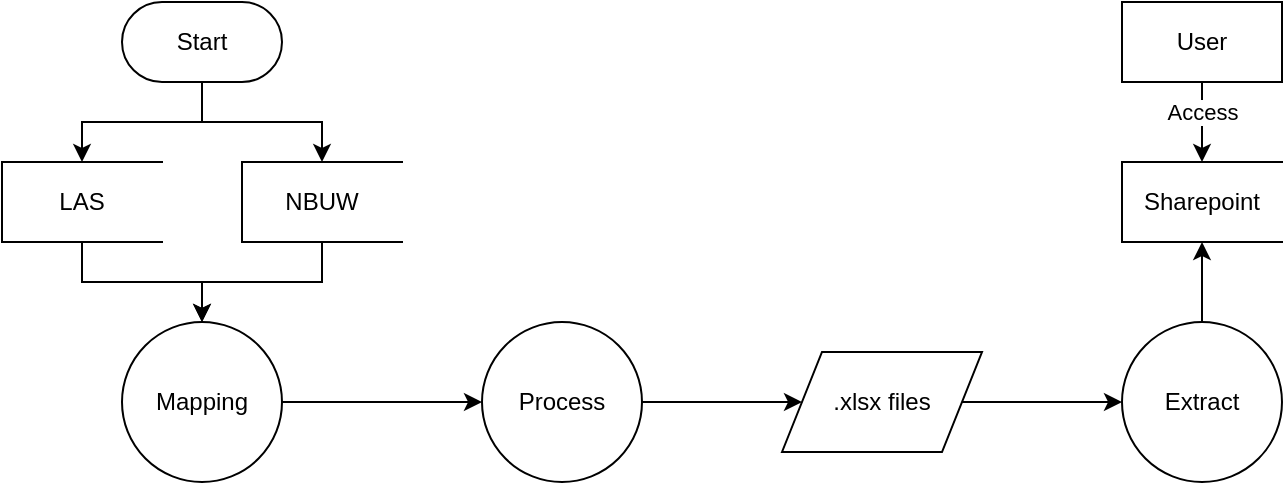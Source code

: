 <mxfile version="24.7.7">
  <diagram name="Page-1" id="_zPgI1Q9azc6xomA_cLy">
    <mxGraphModel dx="1257" dy="718" grid="1" gridSize="10" guides="1" tooltips="1" connect="1" arrows="1" fold="1" page="1" pageScale="1" pageWidth="1100" pageHeight="850" math="0" shadow="0">
      <root>
        <mxCell id="0" />
        <mxCell id="1" parent="0" />
        <mxCell id="dtMX1TJVlTVmobJGIK8u-3" style="edgeStyle=orthogonalEdgeStyle;rounded=0;orthogonalLoop=1;jettySize=auto;html=1;entryX=0.5;entryY=0;entryDx=0;entryDy=0;" edge="1" parent="1" source="dtMX1TJVlTVmobJGIK8u-1" target="dtMX1TJVlTVmobJGIK8u-2">
          <mxGeometry relative="1" as="geometry" />
        </mxCell>
        <mxCell id="dtMX1TJVlTVmobJGIK8u-1" value="Start" style="html=1;dashed=0;whiteSpace=wrap;shape=mxgraph.dfd.start" vertex="1" parent="1">
          <mxGeometry x="100" y="200" width="80" height="40" as="geometry" />
        </mxCell>
        <mxCell id="dtMX1TJVlTVmobJGIK8u-7" style="edgeStyle=orthogonalEdgeStyle;rounded=0;orthogonalLoop=1;jettySize=auto;html=1;entryX=0.5;entryY=0;entryDx=0;entryDy=0;" edge="1" parent="1" source="dtMX1TJVlTVmobJGIK8u-2" target="dtMX1TJVlTVmobJGIK8u-6">
          <mxGeometry relative="1" as="geometry" />
        </mxCell>
        <mxCell id="dtMX1TJVlTVmobJGIK8u-2" value="LAS" style="html=1;dashed=0;whiteSpace=wrap;shape=partialRectangle;right=0;" vertex="1" parent="1">
          <mxGeometry x="40" y="280" width="80" height="40" as="geometry" />
        </mxCell>
        <mxCell id="dtMX1TJVlTVmobJGIK8u-8" style="edgeStyle=orthogonalEdgeStyle;rounded=0;orthogonalLoop=1;jettySize=auto;html=1;entryX=0.5;entryY=0;entryDx=0;entryDy=0;" edge="1" parent="1" source="dtMX1TJVlTVmobJGIK8u-4" target="dtMX1TJVlTVmobJGIK8u-6">
          <mxGeometry relative="1" as="geometry" />
        </mxCell>
        <mxCell id="dtMX1TJVlTVmobJGIK8u-4" value="NBUW" style="html=1;dashed=0;whiteSpace=wrap;shape=partialRectangle;right=0;" vertex="1" parent="1">
          <mxGeometry x="160" y="280" width="80" height="40" as="geometry" />
        </mxCell>
        <mxCell id="dtMX1TJVlTVmobJGIK8u-5" style="edgeStyle=orthogonalEdgeStyle;rounded=0;orthogonalLoop=1;jettySize=auto;html=1;entryX=0.5;entryY=0;entryDx=0;entryDy=0;exitX=0.5;exitY=0.5;exitDx=0;exitDy=20;exitPerimeter=0;" edge="1" parent="1" source="dtMX1TJVlTVmobJGIK8u-1" target="dtMX1TJVlTVmobJGIK8u-4">
          <mxGeometry relative="1" as="geometry">
            <mxPoint x="150" y="250" as="sourcePoint" />
            <mxPoint x="90" y="290" as="targetPoint" />
          </mxGeometry>
        </mxCell>
        <mxCell id="dtMX1TJVlTVmobJGIK8u-9" style="edgeStyle=orthogonalEdgeStyle;rounded=0;orthogonalLoop=1;jettySize=auto;html=1;entryX=0;entryY=0.5;entryDx=0;entryDy=0;" edge="1" parent="1" source="dtMX1TJVlTVmobJGIK8u-6" target="dtMX1TJVlTVmobJGIK8u-10">
          <mxGeometry relative="1" as="geometry">
            <mxPoint x="280" y="400" as="targetPoint" />
          </mxGeometry>
        </mxCell>
        <mxCell id="dtMX1TJVlTVmobJGIK8u-6" value="Mapping" style="shape=ellipse;html=1;dashed=0;whiteSpace=wrap;perimeter=ellipsePerimeter;aspect=fixed;" vertex="1" parent="1">
          <mxGeometry x="100" y="360" width="80" height="80" as="geometry" />
        </mxCell>
        <mxCell id="dtMX1TJVlTVmobJGIK8u-11" style="edgeStyle=orthogonalEdgeStyle;rounded=0;orthogonalLoop=1;jettySize=auto;html=1;" edge="1" parent="1" source="dtMX1TJVlTVmobJGIK8u-10">
          <mxGeometry relative="1" as="geometry">
            <mxPoint x="440" y="400" as="targetPoint" />
          </mxGeometry>
        </mxCell>
        <mxCell id="dtMX1TJVlTVmobJGIK8u-10" value="Process" style="shape=ellipse;html=1;dashed=0;whiteSpace=wrap;perimeter=ellipsePerimeter;aspect=fixed;" vertex="1" parent="1">
          <mxGeometry x="280" y="360" width="80" height="80" as="geometry" />
        </mxCell>
        <mxCell id="dtMX1TJVlTVmobJGIK8u-15" style="edgeStyle=orthogonalEdgeStyle;rounded=0;orthogonalLoop=1;jettySize=auto;html=1;entryX=0;entryY=0.5;entryDx=0;entryDy=0;" edge="1" parent="1" source="dtMX1TJVlTVmobJGIK8u-12" target="dtMX1TJVlTVmobJGIK8u-14">
          <mxGeometry relative="1" as="geometry" />
        </mxCell>
        <mxCell id="dtMX1TJVlTVmobJGIK8u-12" value=".xlsx files" style="shape=parallelogram;perimeter=parallelogramPerimeter;whiteSpace=wrap;html=1;dashed=0;" vertex="1" parent="1">
          <mxGeometry x="430" y="375" width="100" height="50" as="geometry" />
        </mxCell>
        <mxCell id="dtMX1TJVlTVmobJGIK8u-17" style="edgeStyle=orthogonalEdgeStyle;rounded=0;orthogonalLoop=1;jettySize=auto;html=1;entryX=0.5;entryY=1;entryDx=0;entryDy=0;" edge="1" parent="1" source="dtMX1TJVlTVmobJGIK8u-14" target="dtMX1TJVlTVmobJGIK8u-16">
          <mxGeometry relative="1" as="geometry" />
        </mxCell>
        <mxCell id="dtMX1TJVlTVmobJGIK8u-14" value="Extract" style="shape=ellipse;html=1;dashed=0;whiteSpace=wrap;perimeter=ellipsePerimeter;aspect=fixed;" vertex="1" parent="1">
          <mxGeometry x="600" y="360" width="80" height="80" as="geometry" />
        </mxCell>
        <mxCell id="dtMX1TJVlTVmobJGIK8u-16" value="Sharepoint" style="html=1;dashed=0;whiteSpace=wrap;shape=partialRectangle;right=0;" vertex="1" parent="1">
          <mxGeometry x="600" y="280" width="80" height="40" as="geometry" />
        </mxCell>
        <mxCell id="dtMX1TJVlTVmobJGIK8u-19" style="edgeStyle=orthogonalEdgeStyle;rounded=0;orthogonalLoop=1;jettySize=auto;html=1;entryX=0.5;entryY=0;entryDx=0;entryDy=0;" edge="1" parent="1" source="dtMX1TJVlTVmobJGIK8u-18" target="dtMX1TJVlTVmobJGIK8u-16">
          <mxGeometry relative="1" as="geometry" />
        </mxCell>
        <mxCell id="dtMX1TJVlTVmobJGIK8u-20" value="Access" style="edgeLabel;html=1;align=center;verticalAlign=middle;resizable=0;points=[];" vertex="1" connectable="0" parent="dtMX1TJVlTVmobJGIK8u-19">
          <mxGeometry x="-0.264" y="-2" relative="1" as="geometry">
            <mxPoint x="2" as="offset" />
          </mxGeometry>
        </mxCell>
        <mxCell id="dtMX1TJVlTVmobJGIK8u-18" value="User" style="html=1;dashed=0;whiteSpace=wrap;" vertex="1" parent="1">
          <mxGeometry x="600" y="200" width="80" height="40" as="geometry" />
        </mxCell>
      </root>
    </mxGraphModel>
  </diagram>
</mxfile>
